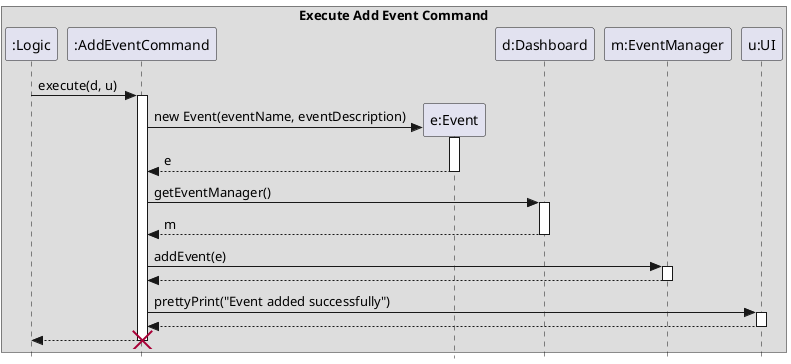 @startuml
skinparam Style strictuml

box Execute Add Event Command

participant ":Logic" AS Logic
participant ":AddEventCommand" AS AddEventCommand

Logic -> AddEventCommand : execute(d, u)
activate AddEventCommand

create "e:Event" as Event
AddEventCommand -> Event: new Event(eventName, eventDescription)
activate Event
Event --> AddEventCommand : e
deactivate Event

participant "d:Dashboard" AS Dashboard
participant "m:EventManager" AS EventManager

AddEventCommand -> Dashboard : getEventManager()
activate Dashboard
Dashboard --> AddEventCommand : m
deactivate Dashboard

AddEventCommand -> EventManager : addEvent(e)
activate EventManager
EventManager --> AddEventCommand
deactivate EventManager

participant "u:UI" AS UI

AddEventCommand -> UI : prettyPrint("Event added successfully")
activate UI
UI --> AddEventCommand
deactivate UI

AddEventCommand --> Logic 
deactivate AddEventCommand

destroy AddEventCommand

endbox
@enduml